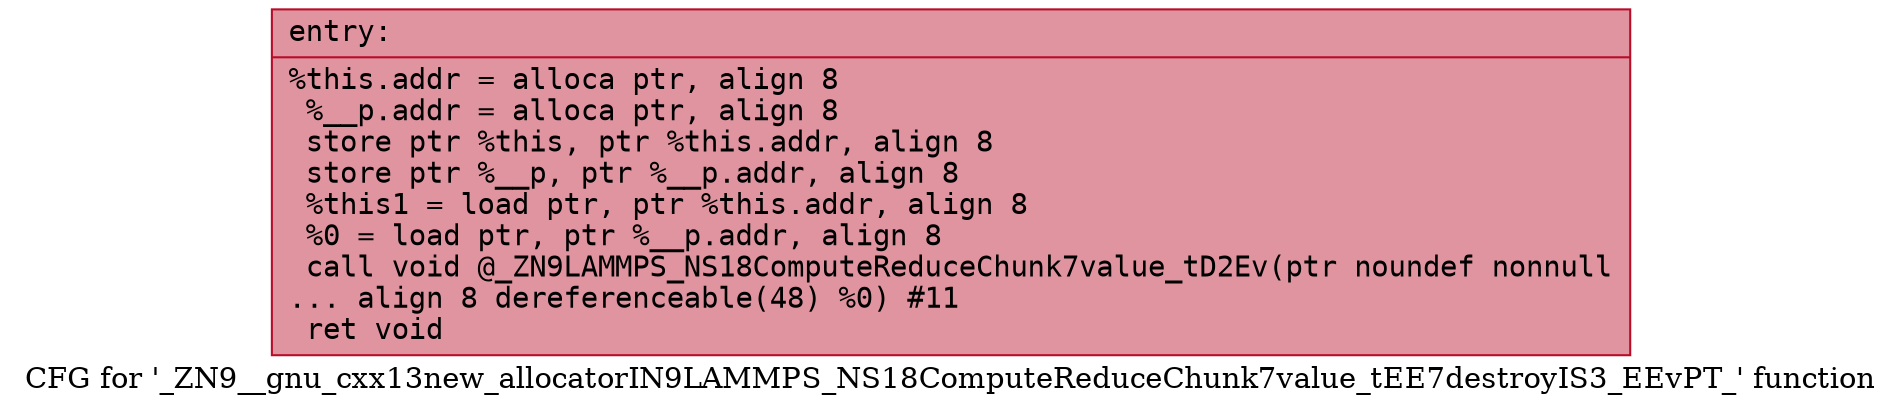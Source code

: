 digraph "CFG for '_ZN9__gnu_cxx13new_allocatorIN9LAMMPS_NS18ComputeReduceChunk7value_tEE7destroyIS3_EEvPT_' function" {
	label="CFG for '_ZN9__gnu_cxx13new_allocatorIN9LAMMPS_NS18ComputeReduceChunk7value_tEE7destroyIS3_EEvPT_' function";

	Node0x562fdb291ea0 [shape=record,color="#b70d28ff", style=filled, fillcolor="#b70d2870" fontname="Courier",label="{entry:\l|  %this.addr = alloca ptr, align 8\l  %__p.addr = alloca ptr, align 8\l  store ptr %this, ptr %this.addr, align 8\l  store ptr %__p, ptr %__p.addr, align 8\l  %this1 = load ptr, ptr %this.addr, align 8\l  %0 = load ptr, ptr %__p.addr, align 8\l  call void @_ZN9LAMMPS_NS18ComputeReduceChunk7value_tD2Ev(ptr noundef nonnull\l... align 8 dereferenceable(48) %0) #11\l  ret void\l}"];
}

